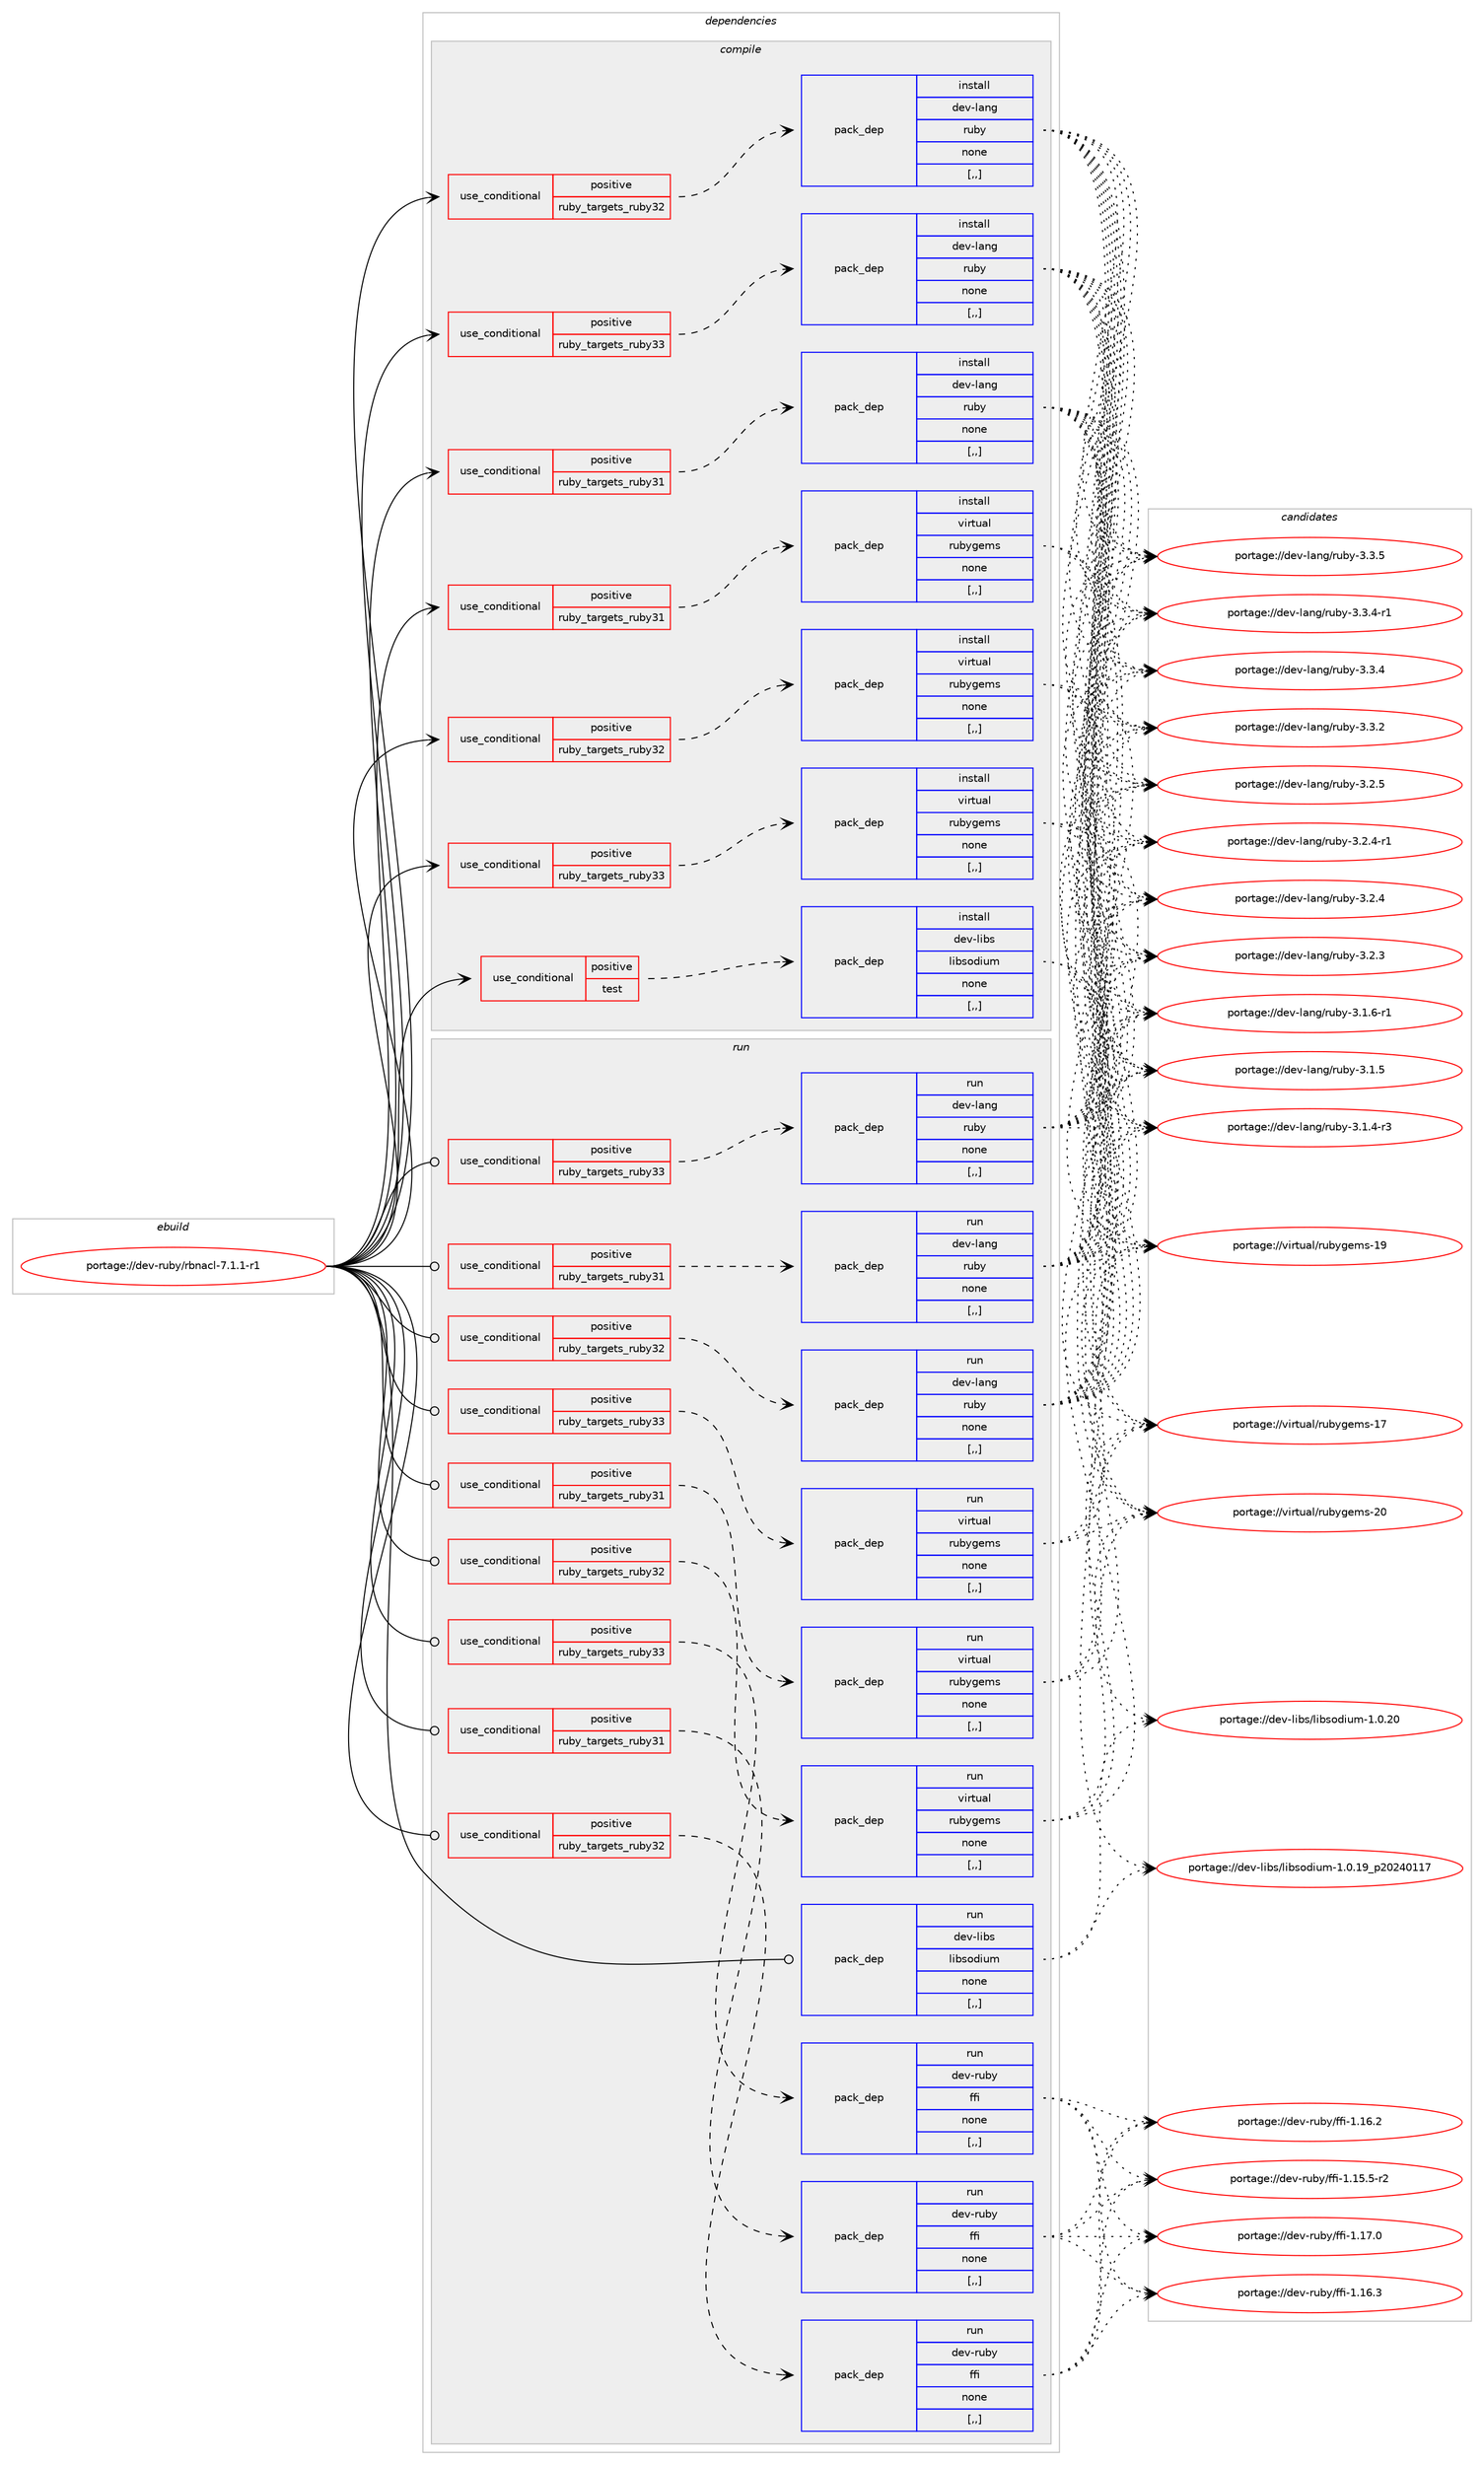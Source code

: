 digraph prolog {

# *************
# Graph options
# *************

newrank=true;
concentrate=true;
compound=true;
graph [rankdir=LR,fontname=Helvetica,fontsize=10,ranksep=1.5];#, ranksep=2.5, nodesep=0.2];
edge  [arrowhead=vee];
node  [fontname=Helvetica,fontsize=10];

# **********
# The ebuild
# **********

subgraph cluster_leftcol {
color=gray;
label=<<i>ebuild</i>>;
id [label="portage://dev-ruby/rbnacl-7.1.1-r1", color=red, width=4, href="../dev-ruby/rbnacl-7.1.1-r1.svg"];
}

# ****************
# The dependencies
# ****************

subgraph cluster_midcol {
color=gray;
label=<<i>dependencies</i>>;
subgraph cluster_compile {
fillcolor="#eeeeee";
style=filled;
label=<<i>compile</i>>;
subgraph cond184935 {
dependency693525 [label=<<TABLE BORDER="0" CELLBORDER="1" CELLSPACING="0" CELLPADDING="4"><TR><TD ROWSPAN="3" CELLPADDING="10">use_conditional</TD></TR><TR><TD>positive</TD></TR><TR><TD>ruby_targets_ruby31</TD></TR></TABLE>>, shape=none, color=red];
subgraph pack503644 {
dependency693526 [label=<<TABLE BORDER="0" CELLBORDER="1" CELLSPACING="0" CELLPADDING="4" WIDTH="220"><TR><TD ROWSPAN="6" CELLPADDING="30">pack_dep</TD></TR><TR><TD WIDTH="110">install</TD></TR><TR><TD>dev-lang</TD></TR><TR><TD>ruby</TD></TR><TR><TD>none</TD></TR><TR><TD>[,,]</TD></TR></TABLE>>, shape=none, color=blue];
}
dependency693525:e -> dependency693526:w [weight=20,style="dashed",arrowhead="vee"];
}
id:e -> dependency693525:w [weight=20,style="solid",arrowhead="vee"];
subgraph cond184936 {
dependency693527 [label=<<TABLE BORDER="0" CELLBORDER="1" CELLSPACING="0" CELLPADDING="4"><TR><TD ROWSPAN="3" CELLPADDING="10">use_conditional</TD></TR><TR><TD>positive</TD></TR><TR><TD>ruby_targets_ruby31</TD></TR></TABLE>>, shape=none, color=red];
subgraph pack503645 {
dependency693528 [label=<<TABLE BORDER="0" CELLBORDER="1" CELLSPACING="0" CELLPADDING="4" WIDTH="220"><TR><TD ROWSPAN="6" CELLPADDING="30">pack_dep</TD></TR><TR><TD WIDTH="110">install</TD></TR><TR><TD>virtual</TD></TR><TR><TD>rubygems</TD></TR><TR><TD>none</TD></TR><TR><TD>[,,]</TD></TR></TABLE>>, shape=none, color=blue];
}
dependency693527:e -> dependency693528:w [weight=20,style="dashed",arrowhead="vee"];
}
id:e -> dependency693527:w [weight=20,style="solid",arrowhead="vee"];
subgraph cond184937 {
dependency693529 [label=<<TABLE BORDER="0" CELLBORDER="1" CELLSPACING="0" CELLPADDING="4"><TR><TD ROWSPAN="3" CELLPADDING="10">use_conditional</TD></TR><TR><TD>positive</TD></TR><TR><TD>ruby_targets_ruby32</TD></TR></TABLE>>, shape=none, color=red];
subgraph pack503646 {
dependency693530 [label=<<TABLE BORDER="0" CELLBORDER="1" CELLSPACING="0" CELLPADDING="4" WIDTH="220"><TR><TD ROWSPAN="6" CELLPADDING="30">pack_dep</TD></TR><TR><TD WIDTH="110">install</TD></TR><TR><TD>dev-lang</TD></TR><TR><TD>ruby</TD></TR><TR><TD>none</TD></TR><TR><TD>[,,]</TD></TR></TABLE>>, shape=none, color=blue];
}
dependency693529:e -> dependency693530:w [weight=20,style="dashed",arrowhead="vee"];
}
id:e -> dependency693529:w [weight=20,style="solid",arrowhead="vee"];
subgraph cond184938 {
dependency693531 [label=<<TABLE BORDER="0" CELLBORDER="1" CELLSPACING="0" CELLPADDING="4"><TR><TD ROWSPAN="3" CELLPADDING="10">use_conditional</TD></TR><TR><TD>positive</TD></TR><TR><TD>ruby_targets_ruby32</TD></TR></TABLE>>, shape=none, color=red];
subgraph pack503647 {
dependency693532 [label=<<TABLE BORDER="0" CELLBORDER="1" CELLSPACING="0" CELLPADDING="4" WIDTH="220"><TR><TD ROWSPAN="6" CELLPADDING="30">pack_dep</TD></TR><TR><TD WIDTH="110">install</TD></TR><TR><TD>virtual</TD></TR><TR><TD>rubygems</TD></TR><TR><TD>none</TD></TR><TR><TD>[,,]</TD></TR></TABLE>>, shape=none, color=blue];
}
dependency693531:e -> dependency693532:w [weight=20,style="dashed",arrowhead="vee"];
}
id:e -> dependency693531:w [weight=20,style="solid",arrowhead="vee"];
subgraph cond184939 {
dependency693533 [label=<<TABLE BORDER="0" CELLBORDER="1" CELLSPACING="0" CELLPADDING="4"><TR><TD ROWSPAN="3" CELLPADDING="10">use_conditional</TD></TR><TR><TD>positive</TD></TR><TR><TD>ruby_targets_ruby33</TD></TR></TABLE>>, shape=none, color=red];
subgraph pack503648 {
dependency693534 [label=<<TABLE BORDER="0" CELLBORDER="1" CELLSPACING="0" CELLPADDING="4" WIDTH="220"><TR><TD ROWSPAN="6" CELLPADDING="30">pack_dep</TD></TR><TR><TD WIDTH="110">install</TD></TR><TR><TD>dev-lang</TD></TR><TR><TD>ruby</TD></TR><TR><TD>none</TD></TR><TR><TD>[,,]</TD></TR></TABLE>>, shape=none, color=blue];
}
dependency693533:e -> dependency693534:w [weight=20,style="dashed",arrowhead="vee"];
}
id:e -> dependency693533:w [weight=20,style="solid",arrowhead="vee"];
subgraph cond184940 {
dependency693535 [label=<<TABLE BORDER="0" CELLBORDER="1" CELLSPACING="0" CELLPADDING="4"><TR><TD ROWSPAN="3" CELLPADDING="10">use_conditional</TD></TR><TR><TD>positive</TD></TR><TR><TD>ruby_targets_ruby33</TD></TR></TABLE>>, shape=none, color=red];
subgraph pack503649 {
dependency693536 [label=<<TABLE BORDER="0" CELLBORDER="1" CELLSPACING="0" CELLPADDING="4" WIDTH="220"><TR><TD ROWSPAN="6" CELLPADDING="30">pack_dep</TD></TR><TR><TD WIDTH="110">install</TD></TR><TR><TD>virtual</TD></TR><TR><TD>rubygems</TD></TR><TR><TD>none</TD></TR><TR><TD>[,,]</TD></TR></TABLE>>, shape=none, color=blue];
}
dependency693535:e -> dependency693536:w [weight=20,style="dashed",arrowhead="vee"];
}
id:e -> dependency693535:w [weight=20,style="solid",arrowhead="vee"];
subgraph cond184941 {
dependency693537 [label=<<TABLE BORDER="0" CELLBORDER="1" CELLSPACING="0" CELLPADDING="4"><TR><TD ROWSPAN="3" CELLPADDING="10">use_conditional</TD></TR><TR><TD>positive</TD></TR><TR><TD>test</TD></TR></TABLE>>, shape=none, color=red];
subgraph pack503650 {
dependency693538 [label=<<TABLE BORDER="0" CELLBORDER="1" CELLSPACING="0" CELLPADDING="4" WIDTH="220"><TR><TD ROWSPAN="6" CELLPADDING="30">pack_dep</TD></TR><TR><TD WIDTH="110">install</TD></TR><TR><TD>dev-libs</TD></TR><TR><TD>libsodium</TD></TR><TR><TD>none</TD></TR><TR><TD>[,,]</TD></TR></TABLE>>, shape=none, color=blue];
}
dependency693537:e -> dependency693538:w [weight=20,style="dashed",arrowhead="vee"];
}
id:e -> dependency693537:w [weight=20,style="solid",arrowhead="vee"];
}
subgraph cluster_compileandrun {
fillcolor="#eeeeee";
style=filled;
label=<<i>compile and run</i>>;
}
subgraph cluster_run {
fillcolor="#eeeeee";
style=filled;
label=<<i>run</i>>;
subgraph cond184942 {
dependency693539 [label=<<TABLE BORDER="0" CELLBORDER="1" CELLSPACING="0" CELLPADDING="4"><TR><TD ROWSPAN="3" CELLPADDING="10">use_conditional</TD></TR><TR><TD>positive</TD></TR><TR><TD>ruby_targets_ruby31</TD></TR></TABLE>>, shape=none, color=red];
subgraph pack503651 {
dependency693540 [label=<<TABLE BORDER="0" CELLBORDER="1" CELLSPACING="0" CELLPADDING="4" WIDTH="220"><TR><TD ROWSPAN="6" CELLPADDING="30">pack_dep</TD></TR><TR><TD WIDTH="110">run</TD></TR><TR><TD>dev-lang</TD></TR><TR><TD>ruby</TD></TR><TR><TD>none</TD></TR><TR><TD>[,,]</TD></TR></TABLE>>, shape=none, color=blue];
}
dependency693539:e -> dependency693540:w [weight=20,style="dashed",arrowhead="vee"];
}
id:e -> dependency693539:w [weight=20,style="solid",arrowhead="odot"];
subgraph cond184943 {
dependency693541 [label=<<TABLE BORDER="0" CELLBORDER="1" CELLSPACING="0" CELLPADDING="4"><TR><TD ROWSPAN="3" CELLPADDING="10">use_conditional</TD></TR><TR><TD>positive</TD></TR><TR><TD>ruby_targets_ruby31</TD></TR></TABLE>>, shape=none, color=red];
subgraph pack503652 {
dependency693542 [label=<<TABLE BORDER="0" CELLBORDER="1" CELLSPACING="0" CELLPADDING="4" WIDTH="220"><TR><TD ROWSPAN="6" CELLPADDING="30">pack_dep</TD></TR><TR><TD WIDTH="110">run</TD></TR><TR><TD>dev-ruby</TD></TR><TR><TD>ffi</TD></TR><TR><TD>none</TD></TR><TR><TD>[,,]</TD></TR></TABLE>>, shape=none, color=blue];
}
dependency693541:e -> dependency693542:w [weight=20,style="dashed",arrowhead="vee"];
}
id:e -> dependency693541:w [weight=20,style="solid",arrowhead="odot"];
subgraph cond184944 {
dependency693543 [label=<<TABLE BORDER="0" CELLBORDER="1" CELLSPACING="0" CELLPADDING="4"><TR><TD ROWSPAN="3" CELLPADDING="10">use_conditional</TD></TR><TR><TD>positive</TD></TR><TR><TD>ruby_targets_ruby31</TD></TR></TABLE>>, shape=none, color=red];
subgraph pack503653 {
dependency693544 [label=<<TABLE BORDER="0" CELLBORDER="1" CELLSPACING="0" CELLPADDING="4" WIDTH="220"><TR><TD ROWSPAN="6" CELLPADDING="30">pack_dep</TD></TR><TR><TD WIDTH="110">run</TD></TR><TR><TD>virtual</TD></TR><TR><TD>rubygems</TD></TR><TR><TD>none</TD></TR><TR><TD>[,,]</TD></TR></TABLE>>, shape=none, color=blue];
}
dependency693543:e -> dependency693544:w [weight=20,style="dashed",arrowhead="vee"];
}
id:e -> dependency693543:w [weight=20,style="solid",arrowhead="odot"];
subgraph cond184945 {
dependency693545 [label=<<TABLE BORDER="0" CELLBORDER="1" CELLSPACING="0" CELLPADDING="4"><TR><TD ROWSPAN="3" CELLPADDING="10">use_conditional</TD></TR><TR><TD>positive</TD></TR><TR><TD>ruby_targets_ruby32</TD></TR></TABLE>>, shape=none, color=red];
subgraph pack503654 {
dependency693546 [label=<<TABLE BORDER="0" CELLBORDER="1" CELLSPACING="0" CELLPADDING="4" WIDTH="220"><TR><TD ROWSPAN="6" CELLPADDING="30">pack_dep</TD></TR><TR><TD WIDTH="110">run</TD></TR><TR><TD>dev-lang</TD></TR><TR><TD>ruby</TD></TR><TR><TD>none</TD></TR><TR><TD>[,,]</TD></TR></TABLE>>, shape=none, color=blue];
}
dependency693545:e -> dependency693546:w [weight=20,style="dashed",arrowhead="vee"];
}
id:e -> dependency693545:w [weight=20,style="solid",arrowhead="odot"];
subgraph cond184946 {
dependency693547 [label=<<TABLE BORDER="0" CELLBORDER="1" CELLSPACING="0" CELLPADDING="4"><TR><TD ROWSPAN="3" CELLPADDING="10">use_conditional</TD></TR><TR><TD>positive</TD></TR><TR><TD>ruby_targets_ruby32</TD></TR></TABLE>>, shape=none, color=red];
subgraph pack503655 {
dependency693548 [label=<<TABLE BORDER="0" CELLBORDER="1" CELLSPACING="0" CELLPADDING="4" WIDTH="220"><TR><TD ROWSPAN="6" CELLPADDING="30">pack_dep</TD></TR><TR><TD WIDTH="110">run</TD></TR><TR><TD>dev-ruby</TD></TR><TR><TD>ffi</TD></TR><TR><TD>none</TD></TR><TR><TD>[,,]</TD></TR></TABLE>>, shape=none, color=blue];
}
dependency693547:e -> dependency693548:w [weight=20,style="dashed",arrowhead="vee"];
}
id:e -> dependency693547:w [weight=20,style="solid",arrowhead="odot"];
subgraph cond184947 {
dependency693549 [label=<<TABLE BORDER="0" CELLBORDER="1" CELLSPACING="0" CELLPADDING="4"><TR><TD ROWSPAN="3" CELLPADDING="10">use_conditional</TD></TR><TR><TD>positive</TD></TR><TR><TD>ruby_targets_ruby32</TD></TR></TABLE>>, shape=none, color=red];
subgraph pack503656 {
dependency693550 [label=<<TABLE BORDER="0" CELLBORDER="1" CELLSPACING="0" CELLPADDING="4" WIDTH="220"><TR><TD ROWSPAN="6" CELLPADDING="30">pack_dep</TD></TR><TR><TD WIDTH="110">run</TD></TR><TR><TD>virtual</TD></TR><TR><TD>rubygems</TD></TR><TR><TD>none</TD></TR><TR><TD>[,,]</TD></TR></TABLE>>, shape=none, color=blue];
}
dependency693549:e -> dependency693550:w [weight=20,style="dashed",arrowhead="vee"];
}
id:e -> dependency693549:w [weight=20,style="solid",arrowhead="odot"];
subgraph cond184948 {
dependency693551 [label=<<TABLE BORDER="0" CELLBORDER="1" CELLSPACING="0" CELLPADDING="4"><TR><TD ROWSPAN="3" CELLPADDING="10">use_conditional</TD></TR><TR><TD>positive</TD></TR><TR><TD>ruby_targets_ruby33</TD></TR></TABLE>>, shape=none, color=red];
subgraph pack503657 {
dependency693552 [label=<<TABLE BORDER="0" CELLBORDER="1" CELLSPACING="0" CELLPADDING="4" WIDTH="220"><TR><TD ROWSPAN="6" CELLPADDING="30">pack_dep</TD></TR><TR><TD WIDTH="110">run</TD></TR><TR><TD>dev-lang</TD></TR><TR><TD>ruby</TD></TR><TR><TD>none</TD></TR><TR><TD>[,,]</TD></TR></TABLE>>, shape=none, color=blue];
}
dependency693551:e -> dependency693552:w [weight=20,style="dashed",arrowhead="vee"];
}
id:e -> dependency693551:w [weight=20,style="solid",arrowhead="odot"];
subgraph cond184949 {
dependency693553 [label=<<TABLE BORDER="0" CELLBORDER="1" CELLSPACING="0" CELLPADDING="4"><TR><TD ROWSPAN="3" CELLPADDING="10">use_conditional</TD></TR><TR><TD>positive</TD></TR><TR><TD>ruby_targets_ruby33</TD></TR></TABLE>>, shape=none, color=red];
subgraph pack503658 {
dependency693554 [label=<<TABLE BORDER="0" CELLBORDER="1" CELLSPACING="0" CELLPADDING="4" WIDTH="220"><TR><TD ROWSPAN="6" CELLPADDING="30">pack_dep</TD></TR><TR><TD WIDTH="110">run</TD></TR><TR><TD>dev-ruby</TD></TR><TR><TD>ffi</TD></TR><TR><TD>none</TD></TR><TR><TD>[,,]</TD></TR></TABLE>>, shape=none, color=blue];
}
dependency693553:e -> dependency693554:w [weight=20,style="dashed",arrowhead="vee"];
}
id:e -> dependency693553:w [weight=20,style="solid",arrowhead="odot"];
subgraph cond184950 {
dependency693555 [label=<<TABLE BORDER="0" CELLBORDER="1" CELLSPACING="0" CELLPADDING="4"><TR><TD ROWSPAN="3" CELLPADDING="10">use_conditional</TD></TR><TR><TD>positive</TD></TR><TR><TD>ruby_targets_ruby33</TD></TR></TABLE>>, shape=none, color=red];
subgraph pack503659 {
dependency693556 [label=<<TABLE BORDER="0" CELLBORDER="1" CELLSPACING="0" CELLPADDING="4" WIDTH="220"><TR><TD ROWSPAN="6" CELLPADDING="30">pack_dep</TD></TR><TR><TD WIDTH="110">run</TD></TR><TR><TD>virtual</TD></TR><TR><TD>rubygems</TD></TR><TR><TD>none</TD></TR><TR><TD>[,,]</TD></TR></TABLE>>, shape=none, color=blue];
}
dependency693555:e -> dependency693556:w [weight=20,style="dashed",arrowhead="vee"];
}
id:e -> dependency693555:w [weight=20,style="solid",arrowhead="odot"];
subgraph pack503660 {
dependency693557 [label=<<TABLE BORDER="0" CELLBORDER="1" CELLSPACING="0" CELLPADDING="4" WIDTH="220"><TR><TD ROWSPAN="6" CELLPADDING="30">pack_dep</TD></TR><TR><TD WIDTH="110">run</TD></TR><TR><TD>dev-libs</TD></TR><TR><TD>libsodium</TD></TR><TR><TD>none</TD></TR><TR><TD>[,,]</TD></TR></TABLE>>, shape=none, color=blue];
}
id:e -> dependency693557:w [weight=20,style="solid",arrowhead="odot"];
}
}

# **************
# The candidates
# **************

subgraph cluster_choices {
rank=same;
color=gray;
label=<<i>candidates</i>>;

subgraph choice503644 {
color=black;
nodesep=1;
choice10010111845108971101034711411798121455146514653 [label="portage://dev-lang/ruby-3.3.5", color=red, width=4,href="../dev-lang/ruby-3.3.5.svg"];
choice100101118451089711010347114117981214551465146524511449 [label="portage://dev-lang/ruby-3.3.4-r1", color=red, width=4,href="../dev-lang/ruby-3.3.4-r1.svg"];
choice10010111845108971101034711411798121455146514652 [label="portage://dev-lang/ruby-3.3.4", color=red, width=4,href="../dev-lang/ruby-3.3.4.svg"];
choice10010111845108971101034711411798121455146514650 [label="portage://dev-lang/ruby-3.3.2", color=red, width=4,href="../dev-lang/ruby-3.3.2.svg"];
choice10010111845108971101034711411798121455146504653 [label="portage://dev-lang/ruby-3.2.5", color=red, width=4,href="../dev-lang/ruby-3.2.5.svg"];
choice100101118451089711010347114117981214551465046524511449 [label="portage://dev-lang/ruby-3.2.4-r1", color=red, width=4,href="../dev-lang/ruby-3.2.4-r1.svg"];
choice10010111845108971101034711411798121455146504652 [label="portage://dev-lang/ruby-3.2.4", color=red, width=4,href="../dev-lang/ruby-3.2.4.svg"];
choice10010111845108971101034711411798121455146504651 [label="portage://dev-lang/ruby-3.2.3", color=red, width=4,href="../dev-lang/ruby-3.2.3.svg"];
choice100101118451089711010347114117981214551464946544511449 [label="portage://dev-lang/ruby-3.1.6-r1", color=red, width=4,href="../dev-lang/ruby-3.1.6-r1.svg"];
choice10010111845108971101034711411798121455146494653 [label="portage://dev-lang/ruby-3.1.5", color=red, width=4,href="../dev-lang/ruby-3.1.5.svg"];
choice100101118451089711010347114117981214551464946524511451 [label="portage://dev-lang/ruby-3.1.4-r3", color=red, width=4,href="../dev-lang/ruby-3.1.4-r3.svg"];
dependency693526:e -> choice10010111845108971101034711411798121455146514653:w [style=dotted,weight="100"];
dependency693526:e -> choice100101118451089711010347114117981214551465146524511449:w [style=dotted,weight="100"];
dependency693526:e -> choice10010111845108971101034711411798121455146514652:w [style=dotted,weight="100"];
dependency693526:e -> choice10010111845108971101034711411798121455146514650:w [style=dotted,weight="100"];
dependency693526:e -> choice10010111845108971101034711411798121455146504653:w [style=dotted,weight="100"];
dependency693526:e -> choice100101118451089711010347114117981214551465046524511449:w [style=dotted,weight="100"];
dependency693526:e -> choice10010111845108971101034711411798121455146504652:w [style=dotted,weight="100"];
dependency693526:e -> choice10010111845108971101034711411798121455146504651:w [style=dotted,weight="100"];
dependency693526:e -> choice100101118451089711010347114117981214551464946544511449:w [style=dotted,weight="100"];
dependency693526:e -> choice10010111845108971101034711411798121455146494653:w [style=dotted,weight="100"];
dependency693526:e -> choice100101118451089711010347114117981214551464946524511451:w [style=dotted,weight="100"];
}
subgraph choice503645 {
color=black;
nodesep=1;
choice118105114116117971084711411798121103101109115455048 [label="portage://virtual/rubygems-20", color=red, width=4,href="../virtual/rubygems-20.svg"];
choice118105114116117971084711411798121103101109115454957 [label="portage://virtual/rubygems-19", color=red, width=4,href="../virtual/rubygems-19.svg"];
choice118105114116117971084711411798121103101109115454955 [label="portage://virtual/rubygems-17", color=red, width=4,href="../virtual/rubygems-17.svg"];
dependency693528:e -> choice118105114116117971084711411798121103101109115455048:w [style=dotted,weight="100"];
dependency693528:e -> choice118105114116117971084711411798121103101109115454957:w [style=dotted,weight="100"];
dependency693528:e -> choice118105114116117971084711411798121103101109115454955:w [style=dotted,weight="100"];
}
subgraph choice503646 {
color=black;
nodesep=1;
choice10010111845108971101034711411798121455146514653 [label="portage://dev-lang/ruby-3.3.5", color=red, width=4,href="../dev-lang/ruby-3.3.5.svg"];
choice100101118451089711010347114117981214551465146524511449 [label="portage://dev-lang/ruby-3.3.4-r1", color=red, width=4,href="../dev-lang/ruby-3.3.4-r1.svg"];
choice10010111845108971101034711411798121455146514652 [label="portage://dev-lang/ruby-3.3.4", color=red, width=4,href="../dev-lang/ruby-3.3.4.svg"];
choice10010111845108971101034711411798121455146514650 [label="portage://dev-lang/ruby-3.3.2", color=red, width=4,href="../dev-lang/ruby-3.3.2.svg"];
choice10010111845108971101034711411798121455146504653 [label="portage://dev-lang/ruby-3.2.5", color=red, width=4,href="../dev-lang/ruby-3.2.5.svg"];
choice100101118451089711010347114117981214551465046524511449 [label="portage://dev-lang/ruby-3.2.4-r1", color=red, width=4,href="../dev-lang/ruby-3.2.4-r1.svg"];
choice10010111845108971101034711411798121455146504652 [label="portage://dev-lang/ruby-3.2.4", color=red, width=4,href="../dev-lang/ruby-3.2.4.svg"];
choice10010111845108971101034711411798121455146504651 [label="portage://dev-lang/ruby-3.2.3", color=red, width=4,href="../dev-lang/ruby-3.2.3.svg"];
choice100101118451089711010347114117981214551464946544511449 [label="portage://dev-lang/ruby-3.1.6-r1", color=red, width=4,href="../dev-lang/ruby-3.1.6-r1.svg"];
choice10010111845108971101034711411798121455146494653 [label="portage://dev-lang/ruby-3.1.5", color=red, width=4,href="../dev-lang/ruby-3.1.5.svg"];
choice100101118451089711010347114117981214551464946524511451 [label="portage://dev-lang/ruby-3.1.4-r3", color=red, width=4,href="../dev-lang/ruby-3.1.4-r3.svg"];
dependency693530:e -> choice10010111845108971101034711411798121455146514653:w [style=dotted,weight="100"];
dependency693530:e -> choice100101118451089711010347114117981214551465146524511449:w [style=dotted,weight="100"];
dependency693530:e -> choice10010111845108971101034711411798121455146514652:w [style=dotted,weight="100"];
dependency693530:e -> choice10010111845108971101034711411798121455146514650:w [style=dotted,weight="100"];
dependency693530:e -> choice10010111845108971101034711411798121455146504653:w [style=dotted,weight="100"];
dependency693530:e -> choice100101118451089711010347114117981214551465046524511449:w [style=dotted,weight="100"];
dependency693530:e -> choice10010111845108971101034711411798121455146504652:w [style=dotted,weight="100"];
dependency693530:e -> choice10010111845108971101034711411798121455146504651:w [style=dotted,weight="100"];
dependency693530:e -> choice100101118451089711010347114117981214551464946544511449:w [style=dotted,weight="100"];
dependency693530:e -> choice10010111845108971101034711411798121455146494653:w [style=dotted,weight="100"];
dependency693530:e -> choice100101118451089711010347114117981214551464946524511451:w [style=dotted,weight="100"];
}
subgraph choice503647 {
color=black;
nodesep=1;
choice118105114116117971084711411798121103101109115455048 [label="portage://virtual/rubygems-20", color=red, width=4,href="../virtual/rubygems-20.svg"];
choice118105114116117971084711411798121103101109115454957 [label="portage://virtual/rubygems-19", color=red, width=4,href="../virtual/rubygems-19.svg"];
choice118105114116117971084711411798121103101109115454955 [label="portage://virtual/rubygems-17", color=red, width=4,href="../virtual/rubygems-17.svg"];
dependency693532:e -> choice118105114116117971084711411798121103101109115455048:w [style=dotted,weight="100"];
dependency693532:e -> choice118105114116117971084711411798121103101109115454957:w [style=dotted,weight="100"];
dependency693532:e -> choice118105114116117971084711411798121103101109115454955:w [style=dotted,weight="100"];
}
subgraph choice503648 {
color=black;
nodesep=1;
choice10010111845108971101034711411798121455146514653 [label="portage://dev-lang/ruby-3.3.5", color=red, width=4,href="../dev-lang/ruby-3.3.5.svg"];
choice100101118451089711010347114117981214551465146524511449 [label="portage://dev-lang/ruby-3.3.4-r1", color=red, width=4,href="../dev-lang/ruby-3.3.4-r1.svg"];
choice10010111845108971101034711411798121455146514652 [label="portage://dev-lang/ruby-3.3.4", color=red, width=4,href="../dev-lang/ruby-3.3.4.svg"];
choice10010111845108971101034711411798121455146514650 [label="portage://dev-lang/ruby-3.3.2", color=red, width=4,href="../dev-lang/ruby-3.3.2.svg"];
choice10010111845108971101034711411798121455146504653 [label="portage://dev-lang/ruby-3.2.5", color=red, width=4,href="../dev-lang/ruby-3.2.5.svg"];
choice100101118451089711010347114117981214551465046524511449 [label="portage://dev-lang/ruby-3.2.4-r1", color=red, width=4,href="../dev-lang/ruby-3.2.4-r1.svg"];
choice10010111845108971101034711411798121455146504652 [label="portage://dev-lang/ruby-3.2.4", color=red, width=4,href="../dev-lang/ruby-3.2.4.svg"];
choice10010111845108971101034711411798121455146504651 [label="portage://dev-lang/ruby-3.2.3", color=red, width=4,href="../dev-lang/ruby-3.2.3.svg"];
choice100101118451089711010347114117981214551464946544511449 [label="portage://dev-lang/ruby-3.1.6-r1", color=red, width=4,href="../dev-lang/ruby-3.1.6-r1.svg"];
choice10010111845108971101034711411798121455146494653 [label="portage://dev-lang/ruby-3.1.5", color=red, width=4,href="../dev-lang/ruby-3.1.5.svg"];
choice100101118451089711010347114117981214551464946524511451 [label="portage://dev-lang/ruby-3.1.4-r3", color=red, width=4,href="../dev-lang/ruby-3.1.4-r3.svg"];
dependency693534:e -> choice10010111845108971101034711411798121455146514653:w [style=dotted,weight="100"];
dependency693534:e -> choice100101118451089711010347114117981214551465146524511449:w [style=dotted,weight="100"];
dependency693534:e -> choice10010111845108971101034711411798121455146514652:w [style=dotted,weight="100"];
dependency693534:e -> choice10010111845108971101034711411798121455146514650:w [style=dotted,weight="100"];
dependency693534:e -> choice10010111845108971101034711411798121455146504653:w [style=dotted,weight="100"];
dependency693534:e -> choice100101118451089711010347114117981214551465046524511449:w [style=dotted,weight="100"];
dependency693534:e -> choice10010111845108971101034711411798121455146504652:w [style=dotted,weight="100"];
dependency693534:e -> choice10010111845108971101034711411798121455146504651:w [style=dotted,weight="100"];
dependency693534:e -> choice100101118451089711010347114117981214551464946544511449:w [style=dotted,weight="100"];
dependency693534:e -> choice10010111845108971101034711411798121455146494653:w [style=dotted,weight="100"];
dependency693534:e -> choice100101118451089711010347114117981214551464946524511451:w [style=dotted,weight="100"];
}
subgraph choice503649 {
color=black;
nodesep=1;
choice118105114116117971084711411798121103101109115455048 [label="portage://virtual/rubygems-20", color=red, width=4,href="../virtual/rubygems-20.svg"];
choice118105114116117971084711411798121103101109115454957 [label="portage://virtual/rubygems-19", color=red, width=4,href="../virtual/rubygems-19.svg"];
choice118105114116117971084711411798121103101109115454955 [label="portage://virtual/rubygems-17", color=red, width=4,href="../virtual/rubygems-17.svg"];
dependency693536:e -> choice118105114116117971084711411798121103101109115455048:w [style=dotted,weight="100"];
dependency693536:e -> choice118105114116117971084711411798121103101109115454957:w [style=dotted,weight="100"];
dependency693536:e -> choice118105114116117971084711411798121103101109115454955:w [style=dotted,weight="100"];
}
subgraph choice503650 {
color=black;
nodesep=1;
choice1001011184510810598115471081059811511110010511710945494648465048 [label="portage://dev-libs/libsodium-1.0.20", color=red, width=4,href="../dev-libs/libsodium-1.0.20.svg"];
choice1001011184510810598115471081059811511110010511710945494648464957951125048505248494955 [label="portage://dev-libs/libsodium-1.0.19_p20240117", color=red, width=4,href="../dev-libs/libsodium-1.0.19_p20240117.svg"];
dependency693538:e -> choice1001011184510810598115471081059811511110010511710945494648465048:w [style=dotted,weight="100"];
dependency693538:e -> choice1001011184510810598115471081059811511110010511710945494648464957951125048505248494955:w [style=dotted,weight="100"];
}
subgraph choice503651 {
color=black;
nodesep=1;
choice10010111845108971101034711411798121455146514653 [label="portage://dev-lang/ruby-3.3.5", color=red, width=4,href="../dev-lang/ruby-3.3.5.svg"];
choice100101118451089711010347114117981214551465146524511449 [label="portage://dev-lang/ruby-3.3.4-r1", color=red, width=4,href="../dev-lang/ruby-3.3.4-r1.svg"];
choice10010111845108971101034711411798121455146514652 [label="portage://dev-lang/ruby-3.3.4", color=red, width=4,href="../dev-lang/ruby-3.3.4.svg"];
choice10010111845108971101034711411798121455146514650 [label="portage://dev-lang/ruby-3.3.2", color=red, width=4,href="../dev-lang/ruby-3.3.2.svg"];
choice10010111845108971101034711411798121455146504653 [label="portage://dev-lang/ruby-3.2.5", color=red, width=4,href="../dev-lang/ruby-3.2.5.svg"];
choice100101118451089711010347114117981214551465046524511449 [label="portage://dev-lang/ruby-3.2.4-r1", color=red, width=4,href="../dev-lang/ruby-3.2.4-r1.svg"];
choice10010111845108971101034711411798121455146504652 [label="portage://dev-lang/ruby-3.2.4", color=red, width=4,href="../dev-lang/ruby-3.2.4.svg"];
choice10010111845108971101034711411798121455146504651 [label="portage://dev-lang/ruby-3.2.3", color=red, width=4,href="../dev-lang/ruby-3.2.3.svg"];
choice100101118451089711010347114117981214551464946544511449 [label="portage://dev-lang/ruby-3.1.6-r1", color=red, width=4,href="../dev-lang/ruby-3.1.6-r1.svg"];
choice10010111845108971101034711411798121455146494653 [label="portage://dev-lang/ruby-3.1.5", color=red, width=4,href="../dev-lang/ruby-3.1.5.svg"];
choice100101118451089711010347114117981214551464946524511451 [label="portage://dev-lang/ruby-3.1.4-r3", color=red, width=4,href="../dev-lang/ruby-3.1.4-r3.svg"];
dependency693540:e -> choice10010111845108971101034711411798121455146514653:w [style=dotted,weight="100"];
dependency693540:e -> choice100101118451089711010347114117981214551465146524511449:w [style=dotted,weight="100"];
dependency693540:e -> choice10010111845108971101034711411798121455146514652:w [style=dotted,weight="100"];
dependency693540:e -> choice10010111845108971101034711411798121455146514650:w [style=dotted,weight="100"];
dependency693540:e -> choice10010111845108971101034711411798121455146504653:w [style=dotted,weight="100"];
dependency693540:e -> choice100101118451089711010347114117981214551465046524511449:w [style=dotted,weight="100"];
dependency693540:e -> choice10010111845108971101034711411798121455146504652:w [style=dotted,weight="100"];
dependency693540:e -> choice10010111845108971101034711411798121455146504651:w [style=dotted,weight="100"];
dependency693540:e -> choice100101118451089711010347114117981214551464946544511449:w [style=dotted,weight="100"];
dependency693540:e -> choice10010111845108971101034711411798121455146494653:w [style=dotted,weight="100"];
dependency693540:e -> choice100101118451089711010347114117981214551464946524511451:w [style=dotted,weight="100"];
}
subgraph choice503652 {
color=black;
nodesep=1;
choice10010111845114117981214710210210545494649554648 [label="portage://dev-ruby/ffi-1.17.0", color=red, width=4,href="../dev-ruby/ffi-1.17.0.svg"];
choice10010111845114117981214710210210545494649544651 [label="portage://dev-ruby/ffi-1.16.3", color=red, width=4,href="../dev-ruby/ffi-1.16.3.svg"];
choice10010111845114117981214710210210545494649544650 [label="portage://dev-ruby/ffi-1.16.2", color=red, width=4,href="../dev-ruby/ffi-1.16.2.svg"];
choice100101118451141179812147102102105454946495346534511450 [label="portage://dev-ruby/ffi-1.15.5-r2", color=red, width=4,href="../dev-ruby/ffi-1.15.5-r2.svg"];
dependency693542:e -> choice10010111845114117981214710210210545494649554648:w [style=dotted,weight="100"];
dependency693542:e -> choice10010111845114117981214710210210545494649544651:w [style=dotted,weight="100"];
dependency693542:e -> choice10010111845114117981214710210210545494649544650:w [style=dotted,weight="100"];
dependency693542:e -> choice100101118451141179812147102102105454946495346534511450:w [style=dotted,weight="100"];
}
subgraph choice503653 {
color=black;
nodesep=1;
choice118105114116117971084711411798121103101109115455048 [label="portage://virtual/rubygems-20", color=red, width=4,href="../virtual/rubygems-20.svg"];
choice118105114116117971084711411798121103101109115454957 [label="portage://virtual/rubygems-19", color=red, width=4,href="../virtual/rubygems-19.svg"];
choice118105114116117971084711411798121103101109115454955 [label="portage://virtual/rubygems-17", color=red, width=4,href="../virtual/rubygems-17.svg"];
dependency693544:e -> choice118105114116117971084711411798121103101109115455048:w [style=dotted,weight="100"];
dependency693544:e -> choice118105114116117971084711411798121103101109115454957:w [style=dotted,weight="100"];
dependency693544:e -> choice118105114116117971084711411798121103101109115454955:w [style=dotted,weight="100"];
}
subgraph choice503654 {
color=black;
nodesep=1;
choice10010111845108971101034711411798121455146514653 [label="portage://dev-lang/ruby-3.3.5", color=red, width=4,href="../dev-lang/ruby-3.3.5.svg"];
choice100101118451089711010347114117981214551465146524511449 [label="portage://dev-lang/ruby-3.3.4-r1", color=red, width=4,href="../dev-lang/ruby-3.3.4-r1.svg"];
choice10010111845108971101034711411798121455146514652 [label="portage://dev-lang/ruby-3.3.4", color=red, width=4,href="../dev-lang/ruby-3.3.4.svg"];
choice10010111845108971101034711411798121455146514650 [label="portage://dev-lang/ruby-3.3.2", color=red, width=4,href="../dev-lang/ruby-3.3.2.svg"];
choice10010111845108971101034711411798121455146504653 [label="portage://dev-lang/ruby-3.2.5", color=red, width=4,href="../dev-lang/ruby-3.2.5.svg"];
choice100101118451089711010347114117981214551465046524511449 [label="portage://dev-lang/ruby-3.2.4-r1", color=red, width=4,href="../dev-lang/ruby-3.2.4-r1.svg"];
choice10010111845108971101034711411798121455146504652 [label="portage://dev-lang/ruby-3.2.4", color=red, width=4,href="../dev-lang/ruby-3.2.4.svg"];
choice10010111845108971101034711411798121455146504651 [label="portage://dev-lang/ruby-3.2.3", color=red, width=4,href="../dev-lang/ruby-3.2.3.svg"];
choice100101118451089711010347114117981214551464946544511449 [label="portage://dev-lang/ruby-3.1.6-r1", color=red, width=4,href="../dev-lang/ruby-3.1.6-r1.svg"];
choice10010111845108971101034711411798121455146494653 [label="portage://dev-lang/ruby-3.1.5", color=red, width=4,href="../dev-lang/ruby-3.1.5.svg"];
choice100101118451089711010347114117981214551464946524511451 [label="portage://dev-lang/ruby-3.1.4-r3", color=red, width=4,href="../dev-lang/ruby-3.1.4-r3.svg"];
dependency693546:e -> choice10010111845108971101034711411798121455146514653:w [style=dotted,weight="100"];
dependency693546:e -> choice100101118451089711010347114117981214551465146524511449:w [style=dotted,weight="100"];
dependency693546:e -> choice10010111845108971101034711411798121455146514652:w [style=dotted,weight="100"];
dependency693546:e -> choice10010111845108971101034711411798121455146514650:w [style=dotted,weight="100"];
dependency693546:e -> choice10010111845108971101034711411798121455146504653:w [style=dotted,weight="100"];
dependency693546:e -> choice100101118451089711010347114117981214551465046524511449:w [style=dotted,weight="100"];
dependency693546:e -> choice10010111845108971101034711411798121455146504652:w [style=dotted,weight="100"];
dependency693546:e -> choice10010111845108971101034711411798121455146504651:w [style=dotted,weight="100"];
dependency693546:e -> choice100101118451089711010347114117981214551464946544511449:w [style=dotted,weight="100"];
dependency693546:e -> choice10010111845108971101034711411798121455146494653:w [style=dotted,weight="100"];
dependency693546:e -> choice100101118451089711010347114117981214551464946524511451:w [style=dotted,weight="100"];
}
subgraph choice503655 {
color=black;
nodesep=1;
choice10010111845114117981214710210210545494649554648 [label="portage://dev-ruby/ffi-1.17.0", color=red, width=4,href="../dev-ruby/ffi-1.17.0.svg"];
choice10010111845114117981214710210210545494649544651 [label="portage://dev-ruby/ffi-1.16.3", color=red, width=4,href="../dev-ruby/ffi-1.16.3.svg"];
choice10010111845114117981214710210210545494649544650 [label="portage://dev-ruby/ffi-1.16.2", color=red, width=4,href="../dev-ruby/ffi-1.16.2.svg"];
choice100101118451141179812147102102105454946495346534511450 [label="portage://dev-ruby/ffi-1.15.5-r2", color=red, width=4,href="../dev-ruby/ffi-1.15.5-r2.svg"];
dependency693548:e -> choice10010111845114117981214710210210545494649554648:w [style=dotted,weight="100"];
dependency693548:e -> choice10010111845114117981214710210210545494649544651:w [style=dotted,weight="100"];
dependency693548:e -> choice10010111845114117981214710210210545494649544650:w [style=dotted,weight="100"];
dependency693548:e -> choice100101118451141179812147102102105454946495346534511450:w [style=dotted,weight="100"];
}
subgraph choice503656 {
color=black;
nodesep=1;
choice118105114116117971084711411798121103101109115455048 [label="portage://virtual/rubygems-20", color=red, width=4,href="../virtual/rubygems-20.svg"];
choice118105114116117971084711411798121103101109115454957 [label="portage://virtual/rubygems-19", color=red, width=4,href="../virtual/rubygems-19.svg"];
choice118105114116117971084711411798121103101109115454955 [label="portage://virtual/rubygems-17", color=red, width=4,href="../virtual/rubygems-17.svg"];
dependency693550:e -> choice118105114116117971084711411798121103101109115455048:w [style=dotted,weight="100"];
dependency693550:e -> choice118105114116117971084711411798121103101109115454957:w [style=dotted,weight="100"];
dependency693550:e -> choice118105114116117971084711411798121103101109115454955:w [style=dotted,weight="100"];
}
subgraph choice503657 {
color=black;
nodesep=1;
choice10010111845108971101034711411798121455146514653 [label="portage://dev-lang/ruby-3.3.5", color=red, width=4,href="../dev-lang/ruby-3.3.5.svg"];
choice100101118451089711010347114117981214551465146524511449 [label="portage://dev-lang/ruby-3.3.4-r1", color=red, width=4,href="../dev-lang/ruby-3.3.4-r1.svg"];
choice10010111845108971101034711411798121455146514652 [label="portage://dev-lang/ruby-3.3.4", color=red, width=4,href="../dev-lang/ruby-3.3.4.svg"];
choice10010111845108971101034711411798121455146514650 [label="portage://dev-lang/ruby-3.3.2", color=red, width=4,href="../dev-lang/ruby-3.3.2.svg"];
choice10010111845108971101034711411798121455146504653 [label="portage://dev-lang/ruby-3.2.5", color=red, width=4,href="../dev-lang/ruby-3.2.5.svg"];
choice100101118451089711010347114117981214551465046524511449 [label="portage://dev-lang/ruby-3.2.4-r1", color=red, width=4,href="../dev-lang/ruby-3.2.4-r1.svg"];
choice10010111845108971101034711411798121455146504652 [label="portage://dev-lang/ruby-3.2.4", color=red, width=4,href="../dev-lang/ruby-3.2.4.svg"];
choice10010111845108971101034711411798121455146504651 [label="portage://dev-lang/ruby-3.2.3", color=red, width=4,href="../dev-lang/ruby-3.2.3.svg"];
choice100101118451089711010347114117981214551464946544511449 [label="portage://dev-lang/ruby-3.1.6-r1", color=red, width=4,href="../dev-lang/ruby-3.1.6-r1.svg"];
choice10010111845108971101034711411798121455146494653 [label="portage://dev-lang/ruby-3.1.5", color=red, width=4,href="../dev-lang/ruby-3.1.5.svg"];
choice100101118451089711010347114117981214551464946524511451 [label="portage://dev-lang/ruby-3.1.4-r3", color=red, width=4,href="../dev-lang/ruby-3.1.4-r3.svg"];
dependency693552:e -> choice10010111845108971101034711411798121455146514653:w [style=dotted,weight="100"];
dependency693552:e -> choice100101118451089711010347114117981214551465146524511449:w [style=dotted,weight="100"];
dependency693552:e -> choice10010111845108971101034711411798121455146514652:w [style=dotted,weight="100"];
dependency693552:e -> choice10010111845108971101034711411798121455146514650:w [style=dotted,weight="100"];
dependency693552:e -> choice10010111845108971101034711411798121455146504653:w [style=dotted,weight="100"];
dependency693552:e -> choice100101118451089711010347114117981214551465046524511449:w [style=dotted,weight="100"];
dependency693552:e -> choice10010111845108971101034711411798121455146504652:w [style=dotted,weight="100"];
dependency693552:e -> choice10010111845108971101034711411798121455146504651:w [style=dotted,weight="100"];
dependency693552:e -> choice100101118451089711010347114117981214551464946544511449:w [style=dotted,weight="100"];
dependency693552:e -> choice10010111845108971101034711411798121455146494653:w [style=dotted,weight="100"];
dependency693552:e -> choice100101118451089711010347114117981214551464946524511451:w [style=dotted,weight="100"];
}
subgraph choice503658 {
color=black;
nodesep=1;
choice10010111845114117981214710210210545494649554648 [label="portage://dev-ruby/ffi-1.17.0", color=red, width=4,href="../dev-ruby/ffi-1.17.0.svg"];
choice10010111845114117981214710210210545494649544651 [label="portage://dev-ruby/ffi-1.16.3", color=red, width=4,href="../dev-ruby/ffi-1.16.3.svg"];
choice10010111845114117981214710210210545494649544650 [label="portage://dev-ruby/ffi-1.16.2", color=red, width=4,href="../dev-ruby/ffi-1.16.2.svg"];
choice100101118451141179812147102102105454946495346534511450 [label="portage://dev-ruby/ffi-1.15.5-r2", color=red, width=4,href="../dev-ruby/ffi-1.15.5-r2.svg"];
dependency693554:e -> choice10010111845114117981214710210210545494649554648:w [style=dotted,weight="100"];
dependency693554:e -> choice10010111845114117981214710210210545494649544651:w [style=dotted,weight="100"];
dependency693554:e -> choice10010111845114117981214710210210545494649544650:w [style=dotted,weight="100"];
dependency693554:e -> choice100101118451141179812147102102105454946495346534511450:w [style=dotted,weight="100"];
}
subgraph choice503659 {
color=black;
nodesep=1;
choice118105114116117971084711411798121103101109115455048 [label="portage://virtual/rubygems-20", color=red, width=4,href="../virtual/rubygems-20.svg"];
choice118105114116117971084711411798121103101109115454957 [label="portage://virtual/rubygems-19", color=red, width=4,href="../virtual/rubygems-19.svg"];
choice118105114116117971084711411798121103101109115454955 [label="portage://virtual/rubygems-17", color=red, width=4,href="../virtual/rubygems-17.svg"];
dependency693556:e -> choice118105114116117971084711411798121103101109115455048:w [style=dotted,weight="100"];
dependency693556:e -> choice118105114116117971084711411798121103101109115454957:w [style=dotted,weight="100"];
dependency693556:e -> choice118105114116117971084711411798121103101109115454955:w [style=dotted,weight="100"];
}
subgraph choice503660 {
color=black;
nodesep=1;
choice1001011184510810598115471081059811511110010511710945494648465048 [label="portage://dev-libs/libsodium-1.0.20", color=red, width=4,href="../dev-libs/libsodium-1.0.20.svg"];
choice1001011184510810598115471081059811511110010511710945494648464957951125048505248494955 [label="portage://dev-libs/libsodium-1.0.19_p20240117", color=red, width=4,href="../dev-libs/libsodium-1.0.19_p20240117.svg"];
dependency693557:e -> choice1001011184510810598115471081059811511110010511710945494648465048:w [style=dotted,weight="100"];
dependency693557:e -> choice1001011184510810598115471081059811511110010511710945494648464957951125048505248494955:w [style=dotted,weight="100"];
}
}

}
